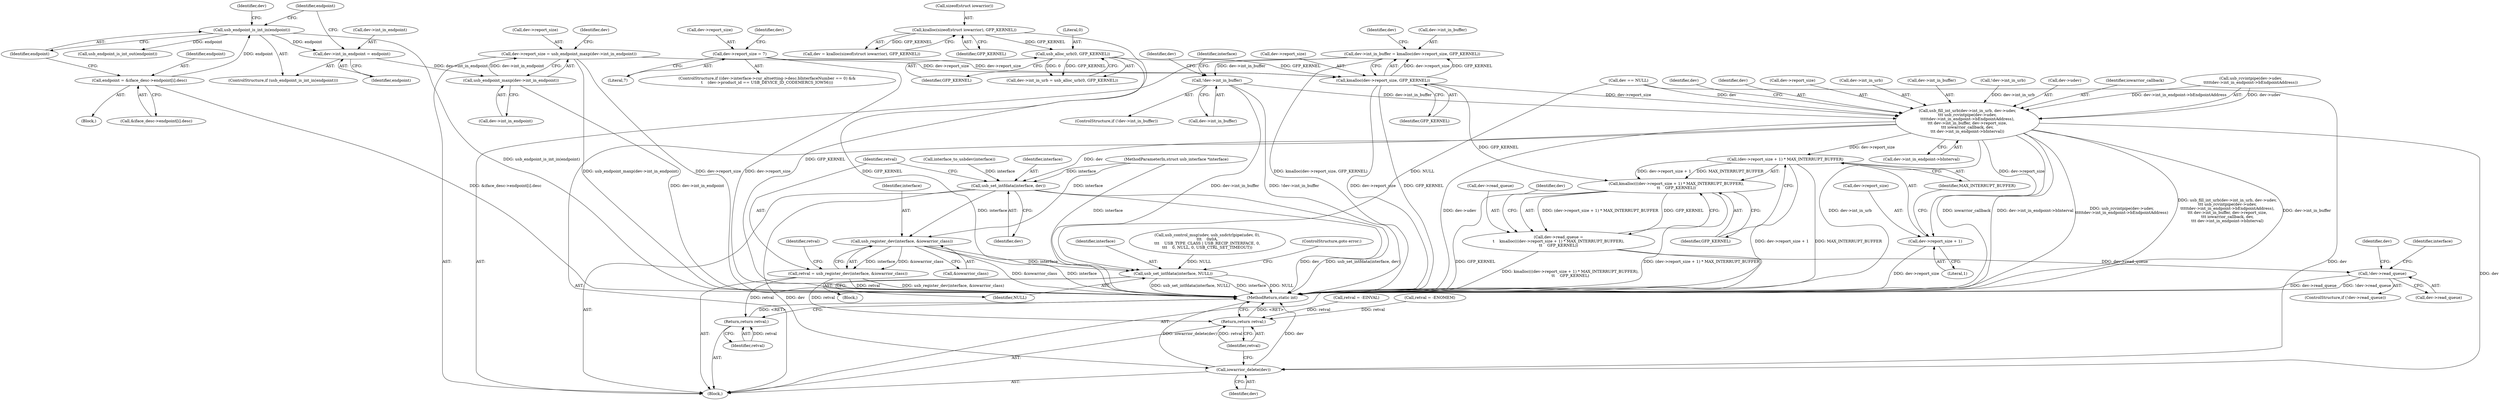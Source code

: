 digraph "0_linux_4ec0ef3a82125efc36173062a50624550a900ae0@API" {
"1000333" [label="(Call,dev->int_in_buffer = kmalloc(dev->report_size, GFP_KERNEL))"];
"1000337" [label="(Call,kmalloc(dev->report_size, GFP_KERNEL))"];
"1000308" [label="(Call,dev->report_size = 7)"];
"1000282" [label="(Call,dev->report_size = usb_endpoint_maxp(dev->int_in_endpoint))"];
"1000286" [label="(Call,usb_endpoint_maxp(dev->int_in_endpoint))"];
"1000269" [label="(Call,dev->int_in_endpoint = endpoint)"];
"1000267" [label="(Call,usb_endpoint_is_int_in(endpoint))"];
"1000256" [label="(Call,endpoint = &iface_desc->endpoint[i].desc)"];
"1000317" [label="(Call,usb_alloc_urb(0, GFP_KERNEL))"];
"1000136" [label="(Call,kzalloc(sizeof(struct iowarrior), GFP_KERNEL))"];
"1000343" [label="(Call,!dev->int_in_buffer)"];
"1000355" [label="(Call,usb_fill_int_urb(dev->int_in_urb, dev->udev,\n\t\t\t usb_rcvintpipe(dev->udev,\n\t\t\t\t\tdev->int_in_endpoint->bEndpointAddress),\n\t\t\t dev->int_in_buffer, dev->report_size,\n\t\t\t iowarrior_callback, dev,\n\t\t\t dev->int_in_endpoint->bInterval))"];
"1000389" [label="(Call,(dev->report_size + 1) * MAX_INTERRUPT_BUFFER)"];
"1000388" [label="(Call,kmalloc(((dev->report_size + 1) * MAX_INTERRUPT_BUFFER),\n\t\t    GFP_KERNEL))"];
"1000384" [label="(Call,dev->read_queue =\n\t    kmalloc(((dev->report_size + 1) * MAX_INTERRUPT_BUFFER),\n\t\t    GFP_KERNEL))"];
"1000398" [label="(Call,!dev->read_queue)"];
"1000390" [label="(Call,dev->report_size + 1)"];
"1000481" [label="(Call,usb_set_intfdata(interface, dev))"];
"1000486" [label="(Call,usb_register_dev(interface, &iowarrior_class))"];
"1000484" [label="(Call,retval = usb_register_dev(interface, &iowarrior_class))"];
"1000532" [label="(Return,return retval;)"];
"1000537" [label="(Return,return retval;)"];
"1000499" [label="(Call,usb_set_intfdata(interface, NULL))"];
"1000535" [label="(Call,iowarrior_delete(dev))"];
"1000396" [label="(Identifier,GFP_KERNEL)"];
"1000334" [label="(Call,dev->int_in_buffer)"];
"1000484" [label="(Call,retval = usb_register_dev(interface, &iowarrior_class))"];
"1000500" [label="(Identifier,interface)"];
"1000282" [label="(Call,dev->report_size = usb_endpoint_maxp(dev->int_in_endpoint))"];
"1000462" [label="(Call,usb_control_msg(udev, usb_sndctrlpipe(udev, 0),\n\t\t\t    0x0A,\n\t\t\t    USB_TYPE_CLASS | USB_RECIP_INTERFACE, 0,\n\t\t\t    0, NULL, 0, USB_CTRL_SET_TIMEOUT))"];
"1000386" [label="(Identifier,dev)"];
"1000267" [label="(Call,usb_endpoint_is_int_in(endpoint))"];
"1000266" [label="(ControlStructure,if (usb_endpoint_is_int_in(endpoint)))"];
"1000258" [label="(Call,&iface_desc->endpoint[i].desc)"];
"1000317" [label="(Call,usb_alloc_urb(0, GFP_KERNEL))"];
"1000257" [label="(Identifier,endpoint)"];
"1000351" [label="(Identifier,interface)"];
"1000378" [label="(Identifier,dev)"];
"1000297" [label="(Identifier,dev)"];
"1000394" [label="(Literal,1)"];
"1000342" [label="(ControlStructure,if (!dev->int_in_buffer))"];
"1000276" [label="(Identifier,endpoint)"];
"1000486" [label="(Call,usb_register_dev(interface, &iowarrior_class))"];
"1000379" [label="(Call,dev->int_in_endpoint->bInterval)"];
"1000345" [label="(Identifier,dev)"];
"1000318" [label="(Literal,0)"];
"1000114" [label="(MethodParameterIn,struct usb_interface *interface)"];
"1000488" [label="(Call,&iowarrior_class)"];
"1000502" [label="(ControlStructure,goto error;)"];
"1000385" [label="(Call,dev->read_queue)"];
"1000400" [label="(Identifier,dev)"];
"1000391" [label="(Call,dev->report_size)"];
"1000344" [label="(Call,dev->int_in_buffer)"];
"1000141" [label="(Call,dev == NULL)"];
"1000312" [label="(Literal,7)"];
"1000491" [label="(Identifier,retval)"];
"1000538" [label="(Identifier,retval)"];
"1000275" [label="(Call,usb_endpoint_is_int_out(endpoint))"];
"1000134" [label="(Call,dev = kzalloc(sizeof(struct iowarrior), GFP_KERNEL))"];
"1000532" [label="(Return,return retval;)"];
"1000341" [label="(Identifier,GFP_KERNEL)"];
"1000116" [label="(Block,)"];
"1000137" [label="(Call,sizeof(struct iowarrior))"];
"1000269" [label="(Call,dev->int_in_endpoint = endpoint)"];
"1000255" [label="(Block,)"];
"1000256" [label="(Call,endpoint = &iface_desc->endpoint[i].desc)"];
"1000536" [label="(Identifier,dev)"];
"1000501" [label="(Identifier,NULL)"];
"1000499" [label="(Call,usb_set_intfdata(interface, NULL))"];
"1000337" [label="(Call,kmalloc(dev->report_size, GFP_KERNEL))"];
"1000483" [label="(Identifier,dev)"];
"1000283" [label="(Call,dev->report_size)"];
"1000237" [label="(Call,retval = -EINVAL)"];
"1000268" [label="(Identifier,endpoint)"];
"1000315" [label="(Identifier,dev)"];
"1000537" [label="(Return,return retval;)"];
"1000412" [label="(Identifier,dev)"];
"1000539" [label="(MethodReturn,static int)"];
"1000395" [label="(Identifier,MAX_INTERRUPT_BUFFER)"];
"1000374" [label="(Call,dev->report_size)"];
"1000270" [label="(Call,dev->int_in_endpoint)"];
"1000308" [label="(Call,dev->report_size = 7)"];
"1000397" [label="(ControlStructure,if (!dev->read_queue))"];
"1000357" [label="(Identifier,dev)"];
"1000356" [label="(Call,dev->int_in_urb)"];
"1000309" [label="(Call,dev->report_size)"];
"1000287" [label="(Call,dev->int_in_endpoint)"];
"1000371" [label="(Call,dev->int_in_buffer)"];
"1000492" [label="(Block,)"];
"1000333" [label="(Call,dev->int_in_buffer = kmalloc(dev->report_size, GFP_KERNEL))"];
"1000390" [label="(Call,dev->report_size + 1)"];
"1000286" [label="(Call,usb_endpoint_maxp(dev->int_in_endpoint))"];
"1000487" [label="(Identifier,interface)"];
"1000338" [label="(Call,dev->report_size)"];
"1000533" [label="(Identifier,retval)"];
"1000399" [label="(Call,dev->read_queue)"];
"1000384" [label="(Call,dev->read_queue =\n\t    kmalloc(((dev->report_size + 1) * MAX_INTERRUPT_BUFFER),\n\t\t    GFP_KERNEL))"];
"1000321" [label="(Call,!dev->int_in_urb)"];
"1000273" [label="(Identifier,endpoint)"];
"1000136" [label="(Call,kzalloc(sizeof(struct iowarrior), GFP_KERNEL))"];
"1000319" [label="(Identifier,GFP_KERNEL)"];
"1000359" [label="(Call,dev->udev)"];
"1000355" [label="(Call,usb_fill_int_urb(dev->int_in_urb, dev->udev,\n\t\t\t usb_rcvintpipe(dev->udev,\n\t\t\t\t\tdev->int_in_endpoint->bEndpointAddress),\n\t\t\t dev->int_in_buffer, dev->report_size,\n\t\t\t iowarrior_callback, dev,\n\t\t\t dev->int_in_endpoint->bInterval))"];
"1000377" [label="(Identifier,iowarrior_callback)"];
"1000406" [label="(Identifier,interface)"];
"1000290" [label="(ControlStructure,if ((dev->interface->cur_altsetting->desc.bInterfaceNumber == 0) &&\n\t    (dev->product_id == USB_DEVICE_ID_CODEMERCS_IOW56)))"];
"1000485" [label="(Identifier,retval)"];
"1000313" [label="(Call,dev->int_in_urb = usb_alloc_urb(0, GFP_KERNEL))"];
"1000271" [label="(Identifier,dev)"];
"1000398" [label="(Call,!dev->read_queue)"];
"1000139" [label="(Identifier,GFP_KERNEL)"];
"1000120" [label="(Call,interface_to_usbdev(interface))"];
"1000535" [label="(Call,iowarrior_delete(dev))"];
"1000482" [label="(Identifier,interface)"];
"1000388" [label="(Call,kmalloc(((dev->report_size + 1) * MAX_INTERRUPT_BUFFER),\n\t\t    GFP_KERNEL))"];
"1000130" [label="(Call,retval = -ENOMEM)"];
"1000389" [label="(Call,(dev->report_size + 1) * MAX_INTERRUPT_BUFFER)"];
"1000343" [label="(Call,!dev->int_in_buffer)"];
"1000481" [label="(Call,usb_set_intfdata(interface, dev))"];
"1000362" [label="(Call,usb_rcvintpipe(dev->udev,\n\t\t\t\t\tdev->int_in_endpoint->bEndpointAddress))"];
"1000333" -> "1000116"  [label="AST: "];
"1000333" -> "1000337"  [label="CFG: "];
"1000334" -> "1000333"  [label="AST: "];
"1000337" -> "1000333"  [label="AST: "];
"1000345" -> "1000333"  [label="CFG: "];
"1000333" -> "1000539"  [label="DDG: kmalloc(dev->report_size, GFP_KERNEL)"];
"1000337" -> "1000333"  [label="DDG: dev->report_size"];
"1000337" -> "1000333"  [label="DDG: GFP_KERNEL"];
"1000333" -> "1000343"  [label="DDG: dev->int_in_buffer"];
"1000337" -> "1000341"  [label="CFG: "];
"1000338" -> "1000337"  [label="AST: "];
"1000341" -> "1000337"  [label="AST: "];
"1000337" -> "1000539"  [label="DDG: dev->report_size"];
"1000337" -> "1000539"  [label="DDG: GFP_KERNEL"];
"1000308" -> "1000337"  [label="DDG: dev->report_size"];
"1000282" -> "1000337"  [label="DDG: dev->report_size"];
"1000317" -> "1000337"  [label="DDG: GFP_KERNEL"];
"1000337" -> "1000355"  [label="DDG: dev->report_size"];
"1000337" -> "1000388"  [label="DDG: GFP_KERNEL"];
"1000308" -> "1000290"  [label="AST: "];
"1000308" -> "1000312"  [label="CFG: "];
"1000309" -> "1000308"  [label="AST: "];
"1000312" -> "1000308"  [label="AST: "];
"1000315" -> "1000308"  [label="CFG: "];
"1000308" -> "1000539"  [label="DDG: dev->report_size"];
"1000282" -> "1000116"  [label="AST: "];
"1000282" -> "1000286"  [label="CFG: "];
"1000283" -> "1000282"  [label="AST: "];
"1000286" -> "1000282"  [label="AST: "];
"1000297" -> "1000282"  [label="CFG: "];
"1000282" -> "1000539"  [label="DDG: usb_endpoint_maxp(dev->int_in_endpoint)"];
"1000282" -> "1000539"  [label="DDG: dev->report_size"];
"1000286" -> "1000282"  [label="DDG: dev->int_in_endpoint"];
"1000286" -> "1000287"  [label="CFG: "];
"1000287" -> "1000286"  [label="AST: "];
"1000286" -> "1000539"  [label="DDG: dev->int_in_endpoint"];
"1000269" -> "1000286"  [label="DDG: dev->int_in_endpoint"];
"1000269" -> "1000266"  [label="AST: "];
"1000269" -> "1000273"  [label="CFG: "];
"1000270" -> "1000269"  [label="AST: "];
"1000273" -> "1000269"  [label="AST: "];
"1000276" -> "1000269"  [label="CFG: "];
"1000267" -> "1000269"  [label="DDG: endpoint"];
"1000267" -> "1000266"  [label="AST: "];
"1000267" -> "1000268"  [label="CFG: "];
"1000268" -> "1000267"  [label="AST: "];
"1000271" -> "1000267"  [label="CFG: "];
"1000276" -> "1000267"  [label="CFG: "];
"1000267" -> "1000539"  [label="DDG: usb_endpoint_is_int_in(endpoint)"];
"1000256" -> "1000267"  [label="DDG: endpoint"];
"1000267" -> "1000275"  [label="DDG: endpoint"];
"1000256" -> "1000255"  [label="AST: "];
"1000256" -> "1000258"  [label="CFG: "];
"1000257" -> "1000256"  [label="AST: "];
"1000258" -> "1000256"  [label="AST: "];
"1000268" -> "1000256"  [label="CFG: "];
"1000256" -> "1000539"  [label="DDG: &iface_desc->endpoint[i].desc"];
"1000317" -> "1000313"  [label="AST: "];
"1000317" -> "1000319"  [label="CFG: "];
"1000318" -> "1000317"  [label="AST: "];
"1000319" -> "1000317"  [label="AST: "];
"1000313" -> "1000317"  [label="CFG: "];
"1000317" -> "1000539"  [label="DDG: GFP_KERNEL"];
"1000317" -> "1000313"  [label="DDG: 0"];
"1000317" -> "1000313"  [label="DDG: GFP_KERNEL"];
"1000136" -> "1000317"  [label="DDG: GFP_KERNEL"];
"1000136" -> "1000134"  [label="AST: "];
"1000136" -> "1000139"  [label="CFG: "];
"1000137" -> "1000136"  [label="AST: "];
"1000139" -> "1000136"  [label="AST: "];
"1000134" -> "1000136"  [label="CFG: "];
"1000136" -> "1000539"  [label="DDG: GFP_KERNEL"];
"1000136" -> "1000134"  [label="DDG: GFP_KERNEL"];
"1000343" -> "1000342"  [label="AST: "];
"1000343" -> "1000344"  [label="CFG: "];
"1000344" -> "1000343"  [label="AST: "];
"1000351" -> "1000343"  [label="CFG: "];
"1000357" -> "1000343"  [label="CFG: "];
"1000343" -> "1000539"  [label="DDG: dev->int_in_buffer"];
"1000343" -> "1000539"  [label="DDG: !dev->int_in_buffer"];
"1000343" -> "1000355"  [label="DDG: dev->int_in_buffer"];
"1000355" -> "1000116"  [label="AST: "];
"1000355" -> "1000379"  [label="CFG: "];
"1000356" -> "1000355"  [label="AST: "];
"1000359" -> "1000355"  [label="AST: "];
"1000362" -> "1000355"  [label="AST: "];
"1000371" -> "1000355"  [label="AST: "];
"1000374" -> "1000355"  [label="AST: "];
"1000377" -> "1000355"  [label="AST: "];
"1000378" -> "1000355"  [label="AST: "];
"1000379" -> "1000355"  [label="AST: "];
"1000386" -> "1000355"  [label="CFG: "];
"1000355" -> "1000539"  [label="DDG: dev->int_in_urb"];
"1000355" -> "1000539"  [label="DDG: iowarrior_callback"];
"1000355" -> "1000539"  [label="DDG: dev->int_in_endpoint->bInterval"];
"1000355" -> "1000539"  [label="DDG: usb_rcvintpipe(dev->udev,\n\t\t\t\t\tdev->int_in_endpoint->bEndpointAddress)"];
"1000355" -> "1000539"  [label="DDG: usb_fill_int_urb(dev->int_in_urb, dev->udev,\n\t\t\t usb_rcvintpipe(dev->udev,\n\t\t\t\t\tdev->int_in_endpoint->bEndpointAddress),\n\t\t\t dev->int_in_buffer, dev->report_size,\n\t\t\t iowarrior_callback, dev,\n\t\t\t dev->int_in_endpoint->bInterval)"];
"1000355" -> "1000539"  [label="DDG: dev->int_in_buffer"];
"1000355" -> "1000539"  [label="DDG: dev->udev"];
"1000321" -> "1000355"  [label="DDG: dev->int_in_urb"];
"1000362" -> "1000355"  [label="DDG: dev->udev"];
"1000362" -> "1000355"  [label="DDG: dev->int_in_endpoint->bEndpointAddress"];
"1000141" -> "1000355"  [label="DDG: dev"];
"1000355" -> "1000389"  [label="DDG: dev->report_size"];
"1000355" -> "1000390"  [label="DDG: dev->report_size"];
"1000355" -> "1000481"  [label="DDG: dev"];
"1000355" -> "1000535"  [label="DDG: dev"];
"1000389" -> "1000388"  [label="AST: "];
"1000389" -> "1000395"  [label="CFG: "];
"1000390" -> "1000389"  [label="AST: "];
"1000395" -> "1000389"  [label="AST: "];
"1000396" -> "1000389"  [label="CFG: "];
"1000389" -> "1000539"  [label="DDG: dev->report_size + 1"];
"1000389" -> "1000539"  [label="DDG: MAX_INTERRUPT_BUFFER"];
"1000389" -> "1000388"  [label="DDG: dev->report_size + 1"];
"1000389" -> "1000388"  [label="DDG: MAX_INTERRUPT_BUFFER"];
"1000388" -> "1000384"  [label="AST: "];
"1000388" -> "1000396"  [label="CFG: "];
"1000396" -> "1000388"  [label="AST: "];
"1000384" -> "1000388"  [label="CFG: "];
"1000388" -> "1000539"  [label="DDG: (dev->report_size + 1) * MAX_INTERRUPT_BUFFER"];
"1000388" -> "1000539"  [label="DDG: GFP_KERNEL"];
"1000388" -> "1000384"  [label="DDG: (dev->report_size + 1) * MAX_INTERRUPT_BUFFER"];
"1000388" -> "1000384"  [label="DDG: GFP_KERNEL"];
"1000384" -> "1000116"  [label="AST: "];
"1000385" -> "1000384"  [label="AST: "];
"1000400" -> "1000384"  [label="CFG: "];
"1000384" -> "1000539"  [label="DDG: kmalloc(((dev->report_size + 1) * MAX_INTERRUPT_BUFFER),\n\t\t    GFP_KERNEL)"];
"1000384" -> "1000398"  [label="DDG: dev->read_queue"];
"1000398" -> "1000397"  [label="AST: "];
"1000398" -> "1000399"  [label="CFG: "];
"1000399" -> "1000398"  [label="AST: "];
"1000406" -> "1000398"  [label="CFG: "];
"1000412" -> "1000398"  [label="CFG: "];
"1000398" -> "1000539"  [label="DDG: !dev->read_queue"];
"1000398" -> "1000539"  [label="DDG: dev->read_queue"];
"1000390" -> "1000394"  [label="CFG: "];
"1000391" -> "1000390"  [label="AST: "];
"1000394" -> "1000390"  [label="AST: "];
"1000395" -> "1000390"  [label="CFG: "];
"1000390" -> "1000539"  [label="DDG: dev->report_size"];
"1000481" -> "1000116"  [label="AST: "];
"1000481" -> "1000483"  [label="CFG: "];
"1000482" -> "1000481"  [label="AST: "];
"1000483" -> "1000481"  [label="AST: "];
"1000485" -> "1000481"  [label="CFG: "];
"1000481" -> "1000539"  [label="DDG: dev"];
"1000481" -> "1000539"  [label="DDG: usb_set_intfdata(interface, dev)"];
"1000114" -> "1000481"  [label="DDG: interface"];
"1000120" -> "1000481"  [label="DDG: interface"];
"1000481" -> "1000486"  [label="DDG: interface"];
"1000481" -> "1000535"  [label="DDG: dev"];
"1000486" -> "1000484"  [label="AST: "];
"1000486" -> "1000488"  [label="CFG: "];
"1000487" -> "1000486"  [label="AST: "];
"1000488" -> "1000486"  [label="AST: "];
"1000484" -> "1000486"  [label="CFG: "];
"1000486" -> "1000539"  [label="DDG: &iowarrior_class"];
"1000486" -> "1000539"  [label="DDG: interface"];
"1000486" -> "1000484"  [label="DDG: interface"];
"1000486" -> "1000484"  [label="DDG: &iowarrior_class"];
"1000114" -> "1000486"  [label="DDG: interface"];
"1000486" -> "1000499"  [label="DDG: interface"];
"1000484" -> "1000116"  [label="AST: "];
"1000485" -> "1000484"  [label="AST: "];
"1000491" -> "1000484"  [label="CFG: "];
"1000484" -> "1000539"  [label="DDG: usb_register_dev(interface, &iowarrior_class)"];
"1000484" -> "1000539"  [label="DDG: retval"];
"1000484" -> "1000532"  [label="DDG: retval"];
"1000484" -> "1000537"  [label="DDG: retval"];
"1000532" -> "1000116"  [label="AST: "];
"1000532" -> "1000533"  [label="CFG: "];
"1000533" -> "1000532"  [label="AST: "];
"1000539" -> "1000532"  [label="CFG: "];
"1000532" -> "1000539"  [label="DDG: <RET>"];
"1000533" -> "1000532"  [label="DDG: retval"];
"1000537" -> "1000116"  [label="AST: "];
"1000537" -> "1000538"  [label="CFG: "];
"1000538" -> "1000537"  [label="AST: "];
"1000539" -> "1000537"  [label="CFG: "];
"1000537" -> "1000539"  [label="DDG: <RET>"];
"1000538" -> "1000537"  [label="DDG: retval"];
"1000237" -> "1000537"  [label="DDG: retval"];
"1000130" -> "1000537"  [label="DDG: retval"];
"1000499" -> "1000492"  [label="AST: "];
"1000499" -> "1000501"  [label="CFG: "];
"1000500" -> "1000499"  [label="AST: "];
"1000501" -> "1000499"  [label="AST: "];
"1000502" -> "1000499"  [label="CFG: "];
"1000499" -> "1000539"  [label="DDG: usb_set_intfdata(interface, NULL)"];
"1000499" -> "1000539"  [label="DDG: interface"];
"1000499" -> "1000539"  [label="DDG: NULL"];
"1000114" -> "1000499"  [label="DDG: interface"];
"1000462" -> "1000499"  [label="DDG: NULL"];
"1000141" -> "1000499"  [label="DDG: NULL"];
"1000535" -> "1000116"  [label="AST: "];
"1000535" -> "1000536"  [label="CFG: "];
"1000536" -> "1000535"  [label="AST: "];
"1000538" -> "1000535"  [label="CFG: "];
"1000535" -> "1000539"  [label="DDG: dev"];
"1000535" -> "1000539"  [label="DDG: iowarrior_delete(dev)"];
"1000141" -> "1000535"  [label="DDG: dev"];
}
